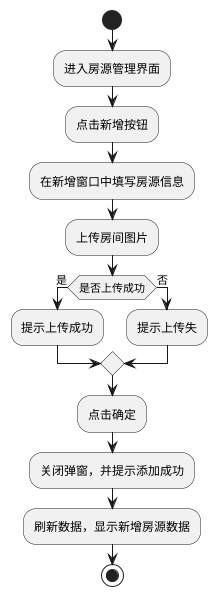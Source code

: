 @startuml
'https://plantuml.com/activity-diagram-beta

start
:进入房源管理界面;
:点击新增按钮;
:在新增窗口中填写房源信息;
:上传房间图片;
    if (是否上传成功) then (是)
       :提示上传成功;
       else (否)
       :提示上传失;
     endif
    :点击确定;
    :关闭弹窗，并提示添加成功;
    :刷新数据，显示新增房源数据;
stop
@enduml
